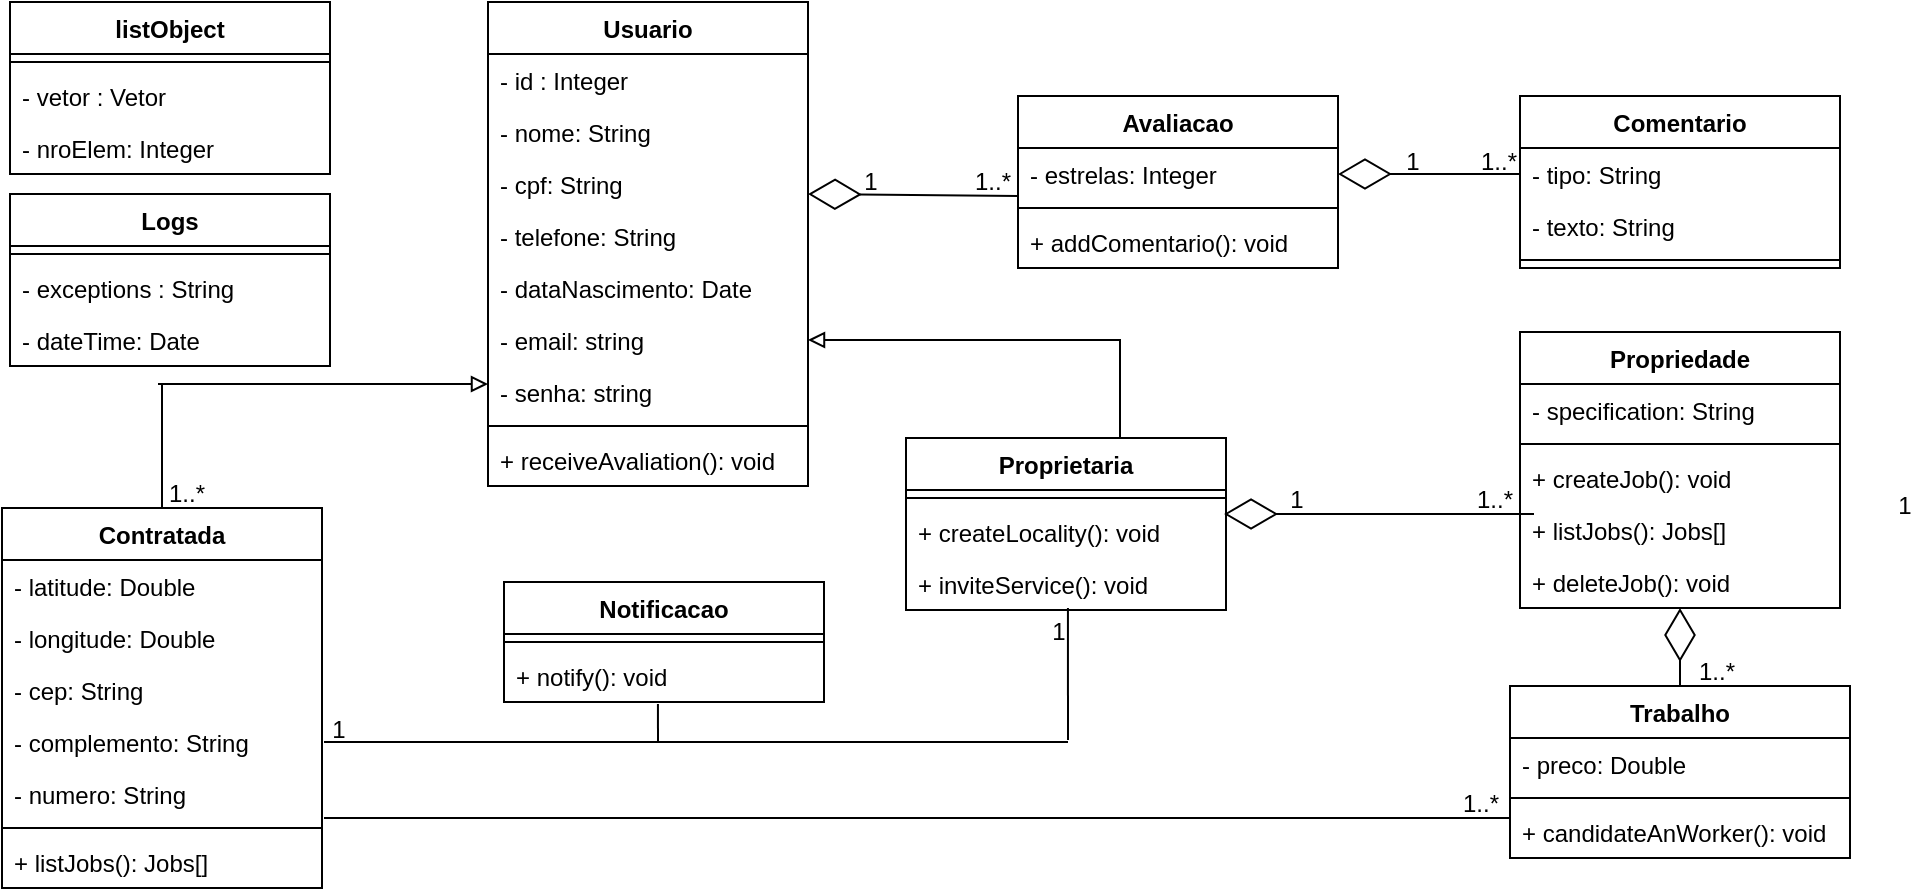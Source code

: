 <mxfile version="15.5.7" type="device"><diagram id="C5RBs43oDa-KdzZeNtuy" name="Page-1"><mxGraphModel dx="1108" dy="450" grid="0" gridSize="10" guides="1" tooltips="1" connect="1" arrows="1" fold="1" page="0" pageScale="1" pageWidth="827" pageHeight="1169" math="0" shadow="0"><root><mxCell id="WIyWlLk6GJQsqaUBKTNV-0"/><mxCell id="WIyWlLk6GJQsqaUBKTNV-1" parent="WIyWlLk6GJQsqaUBKTNV-0"/><mxCell id="jTqWQ6nL_YxyMk8PwgOi-0" value="Usuario" style="swimlane;fontStyle=1;align=center;verticalAlign=top;childLayout=stackLayout;horizontal=1;startSize=26;horizontalStack=0;resizeParent=1;resizeParentMax=0;resizeLast=0;collapsible=1;marginBottom=0;" parent="WIyWlLk6GJQsqaUBKTNV-1" vertex="1"><mxGeometry x="315" y="40" width="160" height="242" as="geometry"/></mxCell><mxCell id="jTqWQ6nL_YxyMk8PwgOi-64" value="- id : Integer" style="text;strokeColor=none;fillColor=none;align=left;verticalAlign=top;spacingLeft=4;spacingRight=4;overflow=hidden;rotatable=0;points=[[0,0.5],[1,0.5]];portConstraint=eastwest;" parent="jTqWQ6nL_YxyMk8PwgOi-0" vertex="1"><mxGeometry y="26" width="160" height="26" as="geometry"/></mxCell><mxCell id="FbY51v_w4OEhdyAeZAFu-1" value="- nome: String" style="text;strokeColor=none;fillColor=none;align=left;verticalAlign=top;spacingLeft=4;spacingRight=4;overflow=hidden;rotatable=0;points=[[0,0.5],[1,0.5]];portConstraint=eastwest;" parent="jTqWQ6nL_YxyMk8PwgOi-0" vertex="1"><mxGeometry y="52" width="160" height="26" as="geometry"/></mxCell><mxCell id="jTqWQ6nL_YxyMk8PwgOi-1" value="- cpf: String" style="text;strokeColor=none;fillColor=none;align=left;verticalAlign=top;spacingLeft=4;spacingRight=4;overflow=hidden;rotatable=0;points=[[0,0.5],[1,0.5]];portConstraint=eastwest;" parent="jTqWQ6nL_YxyMk8PwgOi-0" vertex="1"><mxGeometry y="78" width="160" height="26" as="geometry"/></mxCell><mxCell id="FbY51v_w4OEhdyAeZAFu-9" value="- telefone: String" style="text;strokeColor=none;fillColor=none;align=left;verticalAlign=top;spacingLeft=4;spacingRight=4;overflow=hidden;rotatable=0;points=[[0,0.5],[1,0.5]];portConstraint=eastwest;" parent="jTqWQ6nL_YxyMk8PwgOi-0" vertex="1"><mxGeometry y="104" width="160" height="26" as="geometry"/></mxCell><mxCell id="FbY51v_w4OEhdyAeZAFu-2" value="- dataNascimento: Date" style="text;strokeColor=none;fillColor=none;align=left;verticalAlign=top;spacingLeft=4;spacingRight=4;overflow=hidden;rotatable=0;points=[[0,0.5],[1,0.5]];portConstraint=eastwest;" parent="jTqWQ6nL_YxyMk8PwgOi-0" vertex="1"><mxGeometry y="130" width="160" height="26" as="geometry"/></mxCell><mxCell id="jTqWQ6nL_YxyMk8PwgOi-60" value="- email: string" style="text;strokeColor=none;fillColor=none;align=left;verticalAlign=top;spacingLeft=4;spacingRight=4;overflow=hidden;rotatable=0;points=[[0,0.5],[1,0.5]];portConstraint=eastwest;" parent="jTqWQ6nL_YxyMk8PwgOi-0" vertex="1"><mxGeometry y="156" width="160" height="26" as="geometry"/></mxCell><mxCell id="jTqWQ6nL_YxyMk8PwgOi-63" value="- senha: string" style="text;strokeColor=none;fillColor=none;align=left;verticalAlign=top;spacingLeft=4;spacingRight=4;overflow=hidden;rotatable=0;points=[[0,0.5],[1,0.5]];portConstraint=eastwest;" parent="jTqWQ6nL_YxyMk8PwgOi-0" vertex="1"><mxGeometry y="182" width="160" height="26" as="geometry"/></mxCell><mxCell id="jTqWQ6nL_YxyMk8PwgOi-2" value="" style="line;strokeWidth=1;fillColor=none;align=left;verticalAlign=middle;spacingTop=-1;spacingLeft=3;spacingRight=3;rotatable=0;labelPosition=right;points=[];portConstraint=eastwest;" parent="jTqWQ6nL_YxyMk8PwgOi-0" vertex="1"><mxGeometry y="208" width="160" height="8" as="geometry"/></mxCell><mxCell id="jTqWQ6nL_YxyMk8PwgOi-3" value="+ receiveAvaliation(): void" style="text;strokeColor=none;fillColor=none;align=left;verticalAlign=top;spacingLeft=4;spacingRight=4;overflow=hidden;rotatable=0;points=[[0,0.5],[1,0.5]];portConstraint=eastwest;" parent="jTqWQ6nL_YxyMk8PwgOi-0" vertex="1"><mxGeometry y="216" width="160" height="26" as="geometry"/></mxCell><mxCell id="jTqWQ6nL_YxyMk8PwgOi-25" style="edgeStyle=orthogonalEdgeStyle;rounded=0;orthogonalLoop=1;jettySize=auto;html=1;endArrow=block;endFill=0;exitX=0.5;exitY=0;exitDx=0;exitDy=0;" parent="WIyWlLk6GJQsqaUBKTNV-1" source="jTqWQ6nL_YxyMk8PwgOi-4" edge="1"><mxGeometry relative="1" as="geometry"><mxPoint x="315" y="231" as="targetPoint"/><Array as="points"><mxPoint x="150" y="231"/><mxPoint x="315" y="231"/></Array></mxGeometry></mxCell><mxCell id="jTqWQ6nL_YxyMk8PwgOi-4" value="Contratada" style="swimlane;fontStyle=1;align=center;verticalAlign=top;childLayout=stackLayout;horizontal=1;startSize=26;horizontalStack=0;resizeParent=1;resizeParentMax=0;resizeLast=0;collapsible=1;marginBottom=0;" parent="WIyWlLk6GJQsqaUBKTNV-1" vertex="1"><mxGeometry x="72" y="293" width="160" height="190" as="geometry"/></mxCell><mxCell id="cCMgAs6MfNDrayGKKW0t-0" value="- latitude: Double" style="text;strokeColor=none;fillColor=none;align=left;verticalAlign=top;spacingLeft=4;spacingRight=4;overflow=hidden;rotatable=0;points=[[0,0.5],[1,0.5]];portConstraint=eastwest;" parent="jTqWQ6nL_YxyMk8PwgOi-4" vertex="1"><mxGeometry y="26" width="160" height="26" as="geometry"/></mxCell><mxCell id="cCMgAs6MfNDrayGKKW0t-1" value="- longitude: Double" style="text;strokeColor=none;fillColor=none;align=left;verticalAlign=top;spacingLeft=4;spacingRight=4;overflow=hidden;rotatable=0;points=[[0,0.5],[1,0.5]];portConstraint=eastwest;" parent="jTqWQ6nL_YxyMk8PwgOi-4" vertex="1"><mxGeometry y="52" width="160" height="26" as="geometry"/></mxCell><mxCell id="cCMgAs6MfNDrayGKKW0t-2" value="- cep: String" style="text;strokeColor=none;fillColor=none;align=left;verticalAlign=top;spacingLeft=4;spacingRight=4;overflow=hidden;rotatable=0;points=[[0,0.5],[1,0.5]];portConstraint=eastwest;" parent="jTqWQ6nL_YxyMk8PwgOi-4" vertex="1"><mxGeometry y="78" width="160" height="26" as="geometry"/></mxCell><mxCell id="cCMgAs6MfNDrayGKKW0t-3" value="- complemento: String" style="text;strokeColor=none;fillColor=none;align=left;verticalAlign=top;spacingLeft=4;spacingRight=4;overflow=hidden;rotatable=0;points=[[0,0.5],[1,0.5]];portConstraint=eastwest;" parent="jTqWQ6nL_YxyMk8PwgOi-4" vertex="1"><mxGeometry y="104" width="160" height="26" as="geometry"/></mxCell><mxCell id="cCMgAs6MfNDrayGKKW0t-4" value="- numero: String" style="text;strokeColor=none;fillColor=none;align=left;verticalAlign=top;spacingLeft=4;spacingRight=4;overflow=hidden;rotatable=0;points=[[0,0.5],[1,0.5]];portConstraint=eastwest;" parent="jTqWQ6nL_YxyMk8PwgOi-4" vertex="1"><mxGeometry y="130" width="160" height="26" as="geometry"/></mxCell><mxCell id="jTqWQ6nL_YxyMk8PwgOi-6" value="" style="line;strokeWidth=1;fillColor=none;align=left;verticalAlign=middle;spacingTop=-1;spacingLeft=3;spacingRight=3;rotatable=0;labelPosition=right;points=[];portConstraint=eastwest;" parent="jTqWQ6nL_YxyMk8PwgOi-4" vertex="1"><mxGeometry y="156" width="160" height="8" as="geometry"/></mxCell><mxCell id="jTqWQ6nL_YxyMk8PwgOi-7" value="+ listJobs(): Jobs[]" style="text;strokeColor=none;fillColor=none;align=left;verticalAlign=top;spacingLeft=4;spacingRight=4;overflow=hidden;rotatable=0;points=[[0,0.5],[1,0.5]];portConstraint=eastwest;" parent="jTqWQ6nL_YxyMk8PwgOi-4" vertex="1"><mxGeometry y="164" width="160" height="26" as="geometry"/></mxCell><mxCell id="jTqWQ6nL_YxyMk8PwgOi-26" style="edgeStyle=orthogonalEdgeStyle;rounded=0;orthogonalLoop=1;jettySize=auto;html=1;entryX=1;entryY=0.5;entryDx=0;entryDy=0;endArrow=block;endFill=0;exitX=0.5;exitY=0;exitDx=0;exitDy=0;" parent="WIyWlLk6GJQsqaUBKTNV-1" source="jTqWQ6nL_YxyMk8PwgOi-8" target="jTqWQ6nL_YxyMk8PwgOi-60" edge="1"><mxGeometry relative="1" as="geometry"><Array as="points"><mxPoint x="631" y="209"/></Array></mxGeometry></mxCell><mxCell id="jTqWQ6nL_YxyMk8PwgOi-8" value="Proprietaria" style="swimlane;fontStyle=1;align=center;verticalAlign=top;childLayout=stackLayout;horizontal=1;startSize=26;horizontalStack=0;resizeParent=1;resizeParentMax=0;resizeLast=0;collapsible=1;marginBottom=0;" parent="WIyWlLk6GJQsqaUBKTNV-1" vertex="1"><mxGeometry x="524" y="258" width="160" height="86" as="geometry"/></mxCell><mxCell id="jTqWQ6nL_YxyMk8PwgOi-10" value="" style="line;strokeWidth=1;fillColor=none;align=left;verticalAlign=middle;spacingTop=-1;spacingLeft=3;spacingRight=3;rotatable=0;labelPosition=right;points=[];portConstraint=eastwest;" parent="jTqWQ6nL_YxyMk8PwgOi-8" vertex="1"><mxGeometry y="26" width="160" height="8" as="geometry"/></mxCell><mxCell id="jTqWQ6nL_YxyMk8PwgOi-11" value="+ createLocality(): void" style="text;strokeColor=none;fillColor=none;align=left;verticalAlign=top;spacingLeft=4;spacingRight=4;overflow=hidden;rotatable=0;points=[[0,0.5],[1,0.5]];portConstraint=eastwest;" parent="jTqWQ6nL_YxyMk8PwgOi-8" vertex="1"><mxGeometry y="34" width="160" height="26" as="geometry"/></mxCell><mxCell id="jW4PajFgoKis5OPFGoFI-0" value="+ inviteService(): void" style="text;strokeColor=none;fillColor=none;align=left;verticalAlign=top;spacingLeft=4;spacingRight=4;overflow=hidden;rotatable=0;points=[[0,0.5],[1,0.5]];portConstraint=eastwest;" parent="jTqWQ6nL_YxyMk8PwgOi-8" vertex="1"><mxGeometry y="60" width="160" height="26" as="geometry"/></mxCell><mxCell id="jTqWQ6nL_YxyMk8PwgOi-16" value="Trabalho" style="swimlane;fontStyle=1;align=center;verticalAlign=top;childLayout=stackLayout;horizontal=1;startSize=26;horizontalStack=0;resizeParent=1;resizeParentMax=0;resizeLast=0;collapsible=1;marginBottom=0;" parent="WIyWlLk6GJQsqaUBKTNV-1" vertex="1"><mxGeometry x="826" y="382" width="170" height="86" as="geometry"/></mxCell><mxCell id="jTqWQ6nL_YxyMk8PwgOi-17" value="- preco: Double" style="text;strokeColor=none;fillColor=none;align=left;verticalAlign=top;spacingLeft=4;spacingRight=4;overflow=hidden;rotatable=0;points=[[0,0.5],[1,0.5]];portConstraint=eastwest;" parent="jTqWQ6nL_YxyMk8PwgOi-16" vertex="1"><mxGeometry y="26" width="170" height="26" as="geometry"/></mxCell><mxCell id="jTqWQ6nL_YxyMk8PwgOi-18" value="" style="line;strokeWidth=1;fillColor=none;align=left;verticalAlign=middle;spacingTop=-1;spacingLeft=3;spacingRight=3;rotatable=0;labelPosition=right;points=[];portConstraint=eastwest;" parent="jTqWQ6nL_YxyMk8PwgOi-16" vertex="1"><mxGeometry y="52" width="170" height="8" as="geometry"/></mxCell><mxCell id="jTqWQ6nL_YxyMk8PwgOi-19" value="+ candidateAnWorker(): void" style="text;strokeColor=none;fillColor=none;align=left;verticalAlign=top;spacingLeft=4;spacingRight=4;overflow=hidden;rotatable=0;points=[[0,0.5],[1,0.5]];portConstraint=eastwest;" parent="jTqWQ6nL_YxyMk8PwgOi-16" vertex="1"><mxGeometry y="60" width="170" height="26" as="geometry"/></mxCell><mxCell id="jTqWQ6nL_YxyMk8PwgOi-40" value="Avaliacao" style="swimlane;fontStyle=1;align=center;verticalAlign=top;childLayout=stackLayout;horizontal=1;startSize=26;horizontalStack=0;resizeParent=1;resizeParentMax=0;resizeLast=0;collapsible=1;marginBottom=0;" parent="WIyWlLk6GJQsqaUBKTNV-1" vertex="1"><mxGeometry x="580" y="87" width="160" height="86" as="geometry"/></mxCell><mxCell id="jTqWQ6nL_YxyMk8PwgOi-41" value="- estrelas: Integer" style="text;strokeColor=none;fillColor=none;align=left;verticalAlign=top;spacingLeft=4;spacingRight=4;overflow=hidden;rotatable=0;points=[[0,0.5],[1,0.5]];portConstraint=eastwest;" parent="jTqWQ6nL_YxyMk8PwgOi-40" vertex="1"><mxGeometry y="26" width="160" height="26" as="geometry"/></mxCell><mxCell id="jTqWQ6nL_YxyMk8PwgOi-42" value="" style="line;strokeWidth=1;fillColor=none;align=left;verticalAlign=middle;spacingTop=-1;spacingLeft=3;spacingRight=3;rotatable=0;labelPosition=right;points=[];portConstraint=eastwest;" parent="jTqWQ6nL_YxyMk8PwgOi-40" vertex="1"><mxGeometry y="52" width="160" height="8" as="geometry"/></mxCell><mxCell id="jTqWQ6nL_YxyMk8PwgOi-43" value="+ addComentario(): void" style="text;strokeColor=none;fillColor=none;align=left;verticalAlign=top;spacingLeft=4;spacingRight=4;overflow=hidden;rotatable=0;points=[[0,0.5],[1,0.5]];portConstraint=eastwest;" parent="jTqWQ6nL_YxyMk8PwgOi-40" vertex="1"><mxGeometry y="60" width="160" height="26" as="geometry"/></mxCell><mxCell id="jTqWQ6nL_YxyMk8PwgOi-50" value="" style="endArrow=diamondThin;endFill=0;endSize=24;html=1;exitX=0;exitY=0.923;exitDx=0;exitDy=0;exitPerimeter=0;" parent="WIyWlLk6GJQsqaUBKTNV-1" source="jTqWQ6nL_YxyMk8PwgOi-41" edge="1"><mxGeometry width="160" relative="1" as="geometry"><mxPoint x="571" y="136" as="sourcePoint"/><mxPoint x="475" y="136" as="targetPoint"/></mxGeometry></mxCell><mxCell id="jTqWQ6nL_YxyMk8PwgOi-51" value="1" style="text;html=1;align=center;verticalAlign=middle;resizable=0;points=[];autosize=1;strokeColor=none;" parent="WIyWlLk6GJQsqaUBKTNV-1" vertex="1"><mxGeometry x="496" y="120" width="20" height="20" as="geometry"/></mxCell><mxCell id="jTqWQ6nL_YxyMk8PwgOi-52" value="1..*" style="text;html=1;align=center;verticalAlign=middle;resizable=0;points=[];autosize=1;strokeColor=none;" parent="WIyWlLk6GJQsqaUBKTNV-1" vertex="1"><mxGeometry x="552" y="120" width="30" height="20" as="geometry"/></mxCell><mxCell id="jTqWQ6nL_YxyMk8PwgOi-66" value="Comentario" style="swimlane;fontStyle=1;align=center;verticalAlign=top;childLayout=stackLayout;horizontal=1;startSize=26;horizontalStack=0;resizeParent=1;resizeParentMax=0;resizeLast=0;collapsible=1;marginBottom=0;" parent="WIyWlLk6GJQsqaUBKTNV-1" vertex="1"><mxGeometry x="831" y="87" width="160" height="86" as="geometry"/></mxCell><mxCell id="jTqWQ6nL_YxyMk8PwgOi-73" value="- tipo: String" style="text;strokeColor=none;fillColor=none;align=left;verticalAlign=top;spacingLeft=4;spacingRight=4;overflow=hidden;rotatable=0;points=[[0,0.5],[1,0.5]];portConstraint=eastwest;" parent="jTqWQ6nL_YxyMk8PwgOi-66" vertex="1"><mxGeometry y="26" width="160" height="26" as="geometry"/></mxCell><mxCell id="jTqWQ6nL_YxyMk8PwgOi-67" value="- texto: String" style="text;strokeColor=none;fillColor=none;align=left;verticalAlign=top;spacingLeft=4;spacingRight=4;overflow=hidden;rotatable=0;points=[[0,0.5],[1,0.5]];portConstraint=eastwest;" parent="jTqWQ6nL_YxyMk8PwgOi-66" vertex="1"><mxGeometry y="52" width="160" height="26" as="geometry"/></mxCell><mxCell id="jTqWQ6nL_YxyMk8PwgOi-68" value="" style="line;strokeWidth=1;fillColor=none;align=left;verticalAlign=middle;spacingTop=-1;spacingLeft=3;spacingRight=3;rotatable=0;labelPosition=right;points=[];portConstraint=eastwest;" parent="jTqWQ6nL_YxyMk8PwgOi-66" vertex="1"><mxGeometry y="78" width="160" height="8" as="geometry"/></mxCell><mxCell id="jTqWQ6nL_YxyMk8PwgOi-70" value="" style="endArrow=diamondThin;endFill=0;endSize=24;html=1;entryX=1;entryY=0.5;entryDx=0;entryDy=0;exitX=0;exitY=0.5;exitDx=0;exitDy=0;" parent="WIyWlLk6GJQsqaUBKTNV-1" source="jTqWQ6nL_YxyMk8PwgOi-73" target="jTqWQ6nL_YxyMk8PwgOi-41" edge="1"><mxGeometry width="160" relative="1" as="geometry"><mxPoint x="818" y="148" as="sourcePoint"/><mxPoint x="455" y="116" as="targetPoint"/></mxGeometry></mxCell><mxCell id="jTqWQ6nL_YxyMk8PwgOi-71" value="1" style="text;html=1;align=center;verticalAlign=middle;resizable=0;points=[];autosize=1;strokeColor=none;" parent="WIyWlLk6GJQsqaUBKTNV-1" vertex="1"><mxGeometry x="767" y="110" width="20" height="20" as="geometry"/></mxCell><mxCell id="jTqWQ6nL_YxyMk8PwgOi-72" value="1..*" style="text;html=1;align=center;verticalAlign=middle;resizable=0;points=[];autosize=1;strokeColor=none;" parent="WIyWlLk6GJQsqaUBKTNV-1" vertex="1"><mxGeometry x="805" y="110" width="30" height="20" as="geometry"/></mxCell><mxCell id="jTqWQ6nL_YxyMk8PwgOi-76" value="Propriedade" style="swimlane;fontStyle=1;align=center;verticalAlign=top;childLayout=stackLayout;horizontal=1;startSize=26;horizontalStack=0;resizeParent=1;resizeParentMax=0;resizeLast=0;collapsible=1;marginBottom=0;" parent="WIyWlLk6GJQsqaUBKTNV-1" vertex="1"><mxGeometry x="831" y="205" width="160" height="138" as="geometry"/></mxCell><mxCell id="jTqWQ6nL_YxyMk8PwgOi-77" value="- specification: String" style="text;strokeColor=none;fillColor=none;align=left;verticalAlign=top;spacingLeft=4;spacingRight=4;overflow=hidden;rotatable=0;points=[[0,0.5],[1,0.5]];portConstraint=eastwest;" parent="jTqWQ6nL_YxyMk8PwgOi-76" vertex="1"><mxGeometry y="26" width="160" height="26" as="geometry"/></mxCell><mxCell id="jTqWQ6nL_YxyMk8PwgOi-78" value="" style="line;strokeWidth=1;fillColor=none;align=left;verticalAlign=middle;spacingTop=-1;spacingLeft=3;spacingRight=3;rotatable=0;labelPosition=right;points=[];portConstraint=eastwest;" parent="jTqWQ6nL_YxyMk8PwgOi-76" vertex="1"><mxGeometry y="52" width="160" height="8" as="geometry"/></mxCell><mxCell id="jTqWQ6nL_YxyMk8PwgOi-94" value="+ createJob(): void" style="text;strokeColor=none;fillColor=none;align=left;verticalAlign=top;spacingLeft=4;spacingRight=4;overflow=hidden;rotatable=0;points=[[0,0.5],[1,0.5]];portConstraint=eastwest;" parent="jTqWQ6nL_YxyMk8PwgOi-76" vertex="1"><mxGeometry y="60" width="160" height="26" as="geometry"/></mxCell><mxCell id="jTqWQ6nL_YxyMk8PwgOi-79" value="+ listJobs(): Jobs[]" style="text;strokeColor=none;fillColor=none;align=left;verticalAlign=top;spacingLeft=4;spacingRight=4;overflow=hidden;rotatable=0;points=[[0,0.5],[1,0.5]];portConstraint=eastwest;" parent="jTqWQ6nL_YxyMk8PwgOi-76" vertex="1"><mxGeometry y="86" width="160" height="26" as="geometry"/></mxCell><mxCell id="jTqWQ6nL_YxyMk8PwgOi-95" value="+ deleteJob(): void" style="text;strokeColor=none;fillColor=none;align=left;verticalAlign=top;spacingLeft=4;spacingRight=4;overflow=hidden;rotatable=0;points=[[0,0.5],[1,0.5]];portConstraint=eastwest;" parent="jTqWQ6nL_YxyMk8PwgOi-76" vertex="1"><mxGeometry y="112" width="160" height="26" as="geometry"/></mxCell><mxCell id="jTqWQ6nL_YxyMk8PwgOi-80" value="" style="endArrow=diamondThin;endFill=0;endSize=24;html=1;entryX=0.994;entryY=0.154;entryDx=0;entryDy=0;entryPerimeter=0;" parent="WIyWlLk6GJQsqaUBKTNV-1" target="jTqWQ6nL_YxyMk8PwgOi-11" edge="1"><mxGeometry width="160" relative="1" as="geometry"><mxPoint x="838" y="296" as="sourcePoint"/><mxPoint x="610" y="296" as="targetPoint"/></mxGeometry></mxCell><mxCell id="jTqWQ6nL_YxyMk8PwgOi-81" value="" style="endArrow=diamondThin;endFill=0;endSize=24;html=1;exitX=0.5;exitY=0;exitDx=0;exitDy=0;" parent="WIyWlLk6GJQsqaUBKTNV-1" source="jTqWQ6nL_YxyMk8PwgOi-16" edge="1"><mxGeometry width="160" relative="1" as="geometry"><mxPoint x="841" y="202" as="sourcePoint"/><mxPoint x="911" y="343" as="targetPoint"/></mxGeometry></mxCell><mxCell id="jTqWQ6nL_YxyMk8PwgOi-83" value="1" style="text;html=1;align=center;verticalAlign=middle;resizable=0;points=[];autosize=1;strokeColor=none;" parent="WIyWlLk6GJQsqaUBKTNV-1" vertex="1"><mxGeometry x="709" y="279" width="20" height="20" as="geometry"/></mxCell><mxCell id="jTqWQ6nL_YxyMk8PwgOi-84" value="1..*" style="text;html=1;align=center;verticalAlign=middle;resizable=0;points=[];autosize=1;strokeColor=none;" parent="WIyWlLk6GJQsqaUBKTNV-1" vertex="1"><mxGeometry x="803" y="279" width="30" height="20" as="geometry"/></mxCell><mxCell id="jTqWQ6nL_YxyMk8PwgOi-85" value="1" style="text;html=1;align=center;verticalAlign=middle;resizable=0;points=[];autosize=1;strokeColor=none;" parent="WIyWlLk6GJQsqaUBKTNV-1" vertex="1"><mxGeometry x="1013" y="282" width="20" height="20" as="geometry"/></mxCell><mxCell id="jTqWQ6nL_YxyMk8PwgOi-86" value="1..*" style="text;html=1;align=center;verticalAlign=middle;resizable=0;points=[];autosize=1;strokeColor=none;" parent="WIyWlLk6GJQsqaUBKTNV-1" vertex="1"><mxGeometry x="914" y="365" width="30" height="20" as="geometry"/></mxCell><mxCell id="jTqWQ6nL_YxyMk8PwgOi-101" value="1..*" style="text;html=1;align=center;verticalAlign=middle;resizable=0;points=[];autosize=1;strokeColor=none;" parent="WIyWlLk6GJQsqaUBKTNV-1" vertex="1"><mxGeometry x="796" y="431" width="30" height="20" as="geometry"/></mxCell><mxCell id="jTqWQ6nL_YxyMk8PwgOi-103" value="1..*" style="text;html=1;align=center;verticalAlign=middle;resizable=0;points=[];autosize=1;strokeColor=none;" parent="WIyWlLk6GJQsqaUBKTNV-1" vertex="1"><mxGeometry x="149" y="276" width="30" height="20" as="geometry"/></mxCell><mxCell id="FbY51v_w4OEhdyAeZAFu-0" value="" style="endArrow=none;html=1;" parent="WIyWlLk6GJQsqaUBKTNV-1" edge="1"><mxGeometry width="50" height="50" relative="1" as="geometry"><mxPoint x="233" y="448" as="sourcePoint"/><mxPoint x="826" y="448" as="targetPoint"/></mxGeometry></mxCell><mxCell id="jW4PajFgoKis5OPFGoFI-1" value="Logs" style="swimlane;fontStyle=1;align=center;verticalAlign=top;childLayout=stackLayout;horizontal=1;startSize=26;horizontalStack=0;resizeParent=1;resizeParentMax=0;resizeLast=0;collapsible=1;marginBottom=0;" parent="WIyWlLk6GJQsqaUBKTNV-1" vertex="1"><mxGeometry x="76" y="136" width="160" height="86" as="geometry"/></mxCell><mxCell id="jW4PajFgoKis5OPFGoFI-2" value="" style="line;strokeWidth=1;fillColor=none;align=left;verticalAlign=middle;spacingTop=-1;spacingLeft=3;spacingRight=3;rotatable=0;labelPosition=right;points=[];portConstraint=eastwest;" parent="jW4PajFgoKis5OPFGoFI-1" vertex="1"><mxGeometry y="26" width="160" height="8" as="geometry"/></mxCell><mxCell id="jW4PajFgoKis5OPFGoFI-4" value="- exceptions : String" style="text;strokeColor=none;fillColor=none;align=left;verticalAlign=top;spacingLeft=4;spacingRight=4;overflow=hidden;rotatable=0;points=[[0,0.5],[1,0.5]];portConstraint=eastwest;" parent="jW4PajFgoKis5OPFGoFI-1" vertex="1"><mxGeometry y="34" width="160" height="26" as="geometry"/></mxCell><mxCell id="jW4PajFgoKis5OPFGoFI-9" value="- dateTime: Date" style="text;strokeColor=none;fillColor=none;align=left;verticalAlign=top;spacingLeft=4;spacingRight=4;overflow=hidden;rotatable=0;points=[[0,0.5],[1,0.5]];portConstraint=eastwest;" parent="jW4PajFgoKis5OPFGoFI-1" vertex="1"><mxGeometry y="60" width="160" height="26" as="geometry"/></mxCell><mxCell id="jW4PajFgoKis5OPFGoFI-11" value="listObject" style="swimlane;fontStyle=1;align=center;verticalAlign=top;childLayout=stackLayout;horizontal=1;startSize=26;horizontalStack=0;resizeParent=1;resizeParentMax=0;resizeLast=0;collapsible=1;marginBottom=0;" parent="WIyWlLk6GJQsqaUBKTNV-1" vertex="1"><mxGeometry x="76" y="40" width="160" height="86" as="geometry"/></mxCell><mxCell id="jW4PajFgoKis5OPFGoFI-12" value="" style="line;strokeWidth=1;fillColor=none;align=left;verticalAlign=middle;spacingTop=-1;spacingLeft=3;spacingRight=3;rotatable=0;labelPosition=right;points=[];portConstraint=eastwest;" parent="jW4PajFgoKis5OPFGoFI-11" vertex="1"><mxGeometry y="26" width="160" height="8" as="geometry"/></mxCell><mxCell id="jW4PajFgoKis5OPFGoFI-13" value="- vetor : Vetor" style="text;strokeColor=none;fillColor=none;align=left;verticalAlign=top;spacingLeft=4;spacingRight=4;overflow=hidden;rotatable=0;points=[[0,0.5],[1,0.5]];portConstraint=eastwest;" parent="jW4PajFgoKis5OPFGoFI-11" vertex="1"><mxGeometry y="34" width="160" height="26" as="geometry"/></mxCell><mxCell id="jW4PajFgoKis5OPFGoFI-14" value="- nroElem: Integer" style="text;strokeColor=none;fillColor=none;align=left;verticalAlign=top;spacingLeft=4;spacingRight=4;overflow=hidden;rotatable=0;points=[[0,0.5],[1,0.5]];portConstraint=eastwest;" parent="jW4PajFgoKis5OPFGoFI-11" vertex="1"><mxGeometry y="60" width="160" height="26" as="geometry"/></mxCell><mxCell id="g8Wk1OXir1tEvoCu7UKD-1" value="Notificacao" style="swimlane;fontStyle=1;align=center;verticalAlign=top;childLayout=stackLayout;horizontal=1;startSize=26;horizontalStack=0;resizeParent=1;resizeParentMax=0;resizeLast=0;collapsible=1;marginBottom=0;" parent="WIyWlLk6GJQsqaUBKTNV-1" vertex="1"><mxGeometry x="323" y="330" width="160" height="60" as="geometry"/></mxCell><mxCell id="g8Wk1OXir1tEvoCu7UKD-2" value="" style="line;strokeWidth=1;fillColor=none;align=left;verticalAlign=middle;spacingTop=-1;spacingLeft=3;spacingRight=3;rotatable=0;labelPosition=right;points=[];portConstraint=eastwest;" parent="g8Wk1OXir1tEvoCu7UKD-1" vertex="1"><mxGeometry y="26" width="160" height="8" as="geometry"/></mxCell><mxCell id="g8Wk1OXir1tEvoCu7UKD-4" value="+ notify(): void" style="text;strokeColor=none;fillColor=none;align=left;verticalAlign=top;spacingLeft=4;spacingRight=4;overflow=hidden;rotatable=0;points=[[0,0.5],[1,0.5]];portConstraint=eastwest;" parent="g8Wk1OXir1tEvoCu7UKD-1" vertex="1"><mxGeometry y="34" width="160" height="26" as="geometry"/></mxCell><mxCell id="g8Wk1OXir1tEvoCu7UKD-8" value="" style="endArrow=none;html=1;exitX=0.481;exitY=1.038;exitDx=0;exitDy=0;exitPerimeter=0;" parent="WIyWlLk6GJQsqaUBKTNV-1" source="g8Wk1OXir1tEvoCu7UKD-4" edge="1"><mxGeometry width="50" height="50" relative="1" as="geometry"><mxPoint x="250.96" y="373.998" as="sourcePoint"/><mxPoint x="400" y="410" as="targetPoint"/></mxGeometry></mxCell><mxCell id="g8Wk1OXir1tEvoCu7UKD-9" value="" style="endArrow=none;html=1;entryX=0.506;entryY=0.962;entryDx=0;entryDy=0;entryPerimeter=0;" parent="WIyWlLk6GJQsqaUBKTNV-1" target="jW4PajFgoKis5OPFGoFI-0" edge="1"><mxGeometry width="50" height="50" relative="1" as="geometry"><mxPoint x="605" y="409" as="sourcePoint"/><mxPoint x="380" y="420" as="targetPoint"/></mxGeometry></mxCell><mxCell id="g8Wk1OXir1tEvoCu7UKD-10" value="" style="endArrow=none;html=1;entryX=1;entryY=0.5;entryDx=0;entryDy=0;" parent="WIyWlLk6GJQsqaUBKTNV-1" edge="1"><mxGeometry width="50" height="50" relative="1" as="geometry"><mxPoint x="605" y="410" as="sourcePoint"/><mxPoint x="233" y="410" as="targetPoint"/></mxGeometry></mxCell><mxCell id="g8Wk1OXir1tEvoCu7UKD-11" value="1" style="text;html=1;align=center;verticalAlign=middle;resizable=0;points=[];autosize=1;strokeColor=none;" parent="WIyWlLk6GJQsqaUBKTNV-1" vertex="1"><mxGeometry x="590" y="345" width="20" height="20" as="geometry"/></mxCell><mxCell id="g8Wk1OXir1tEvoCu7UKD-12" value="1" style="text;html=1;align=center;verticalAlign=middle;resizable=0;points=[];autosize=1;strokeColor=none;" parent="WIyWlLk6GJQsqaUBKTNV-1" vertex="1"><mxGeometry x="230" y="394" width="20" height="20" as="geometry"/></mxCell></root></mxGraphModel></diagram></mxfile>